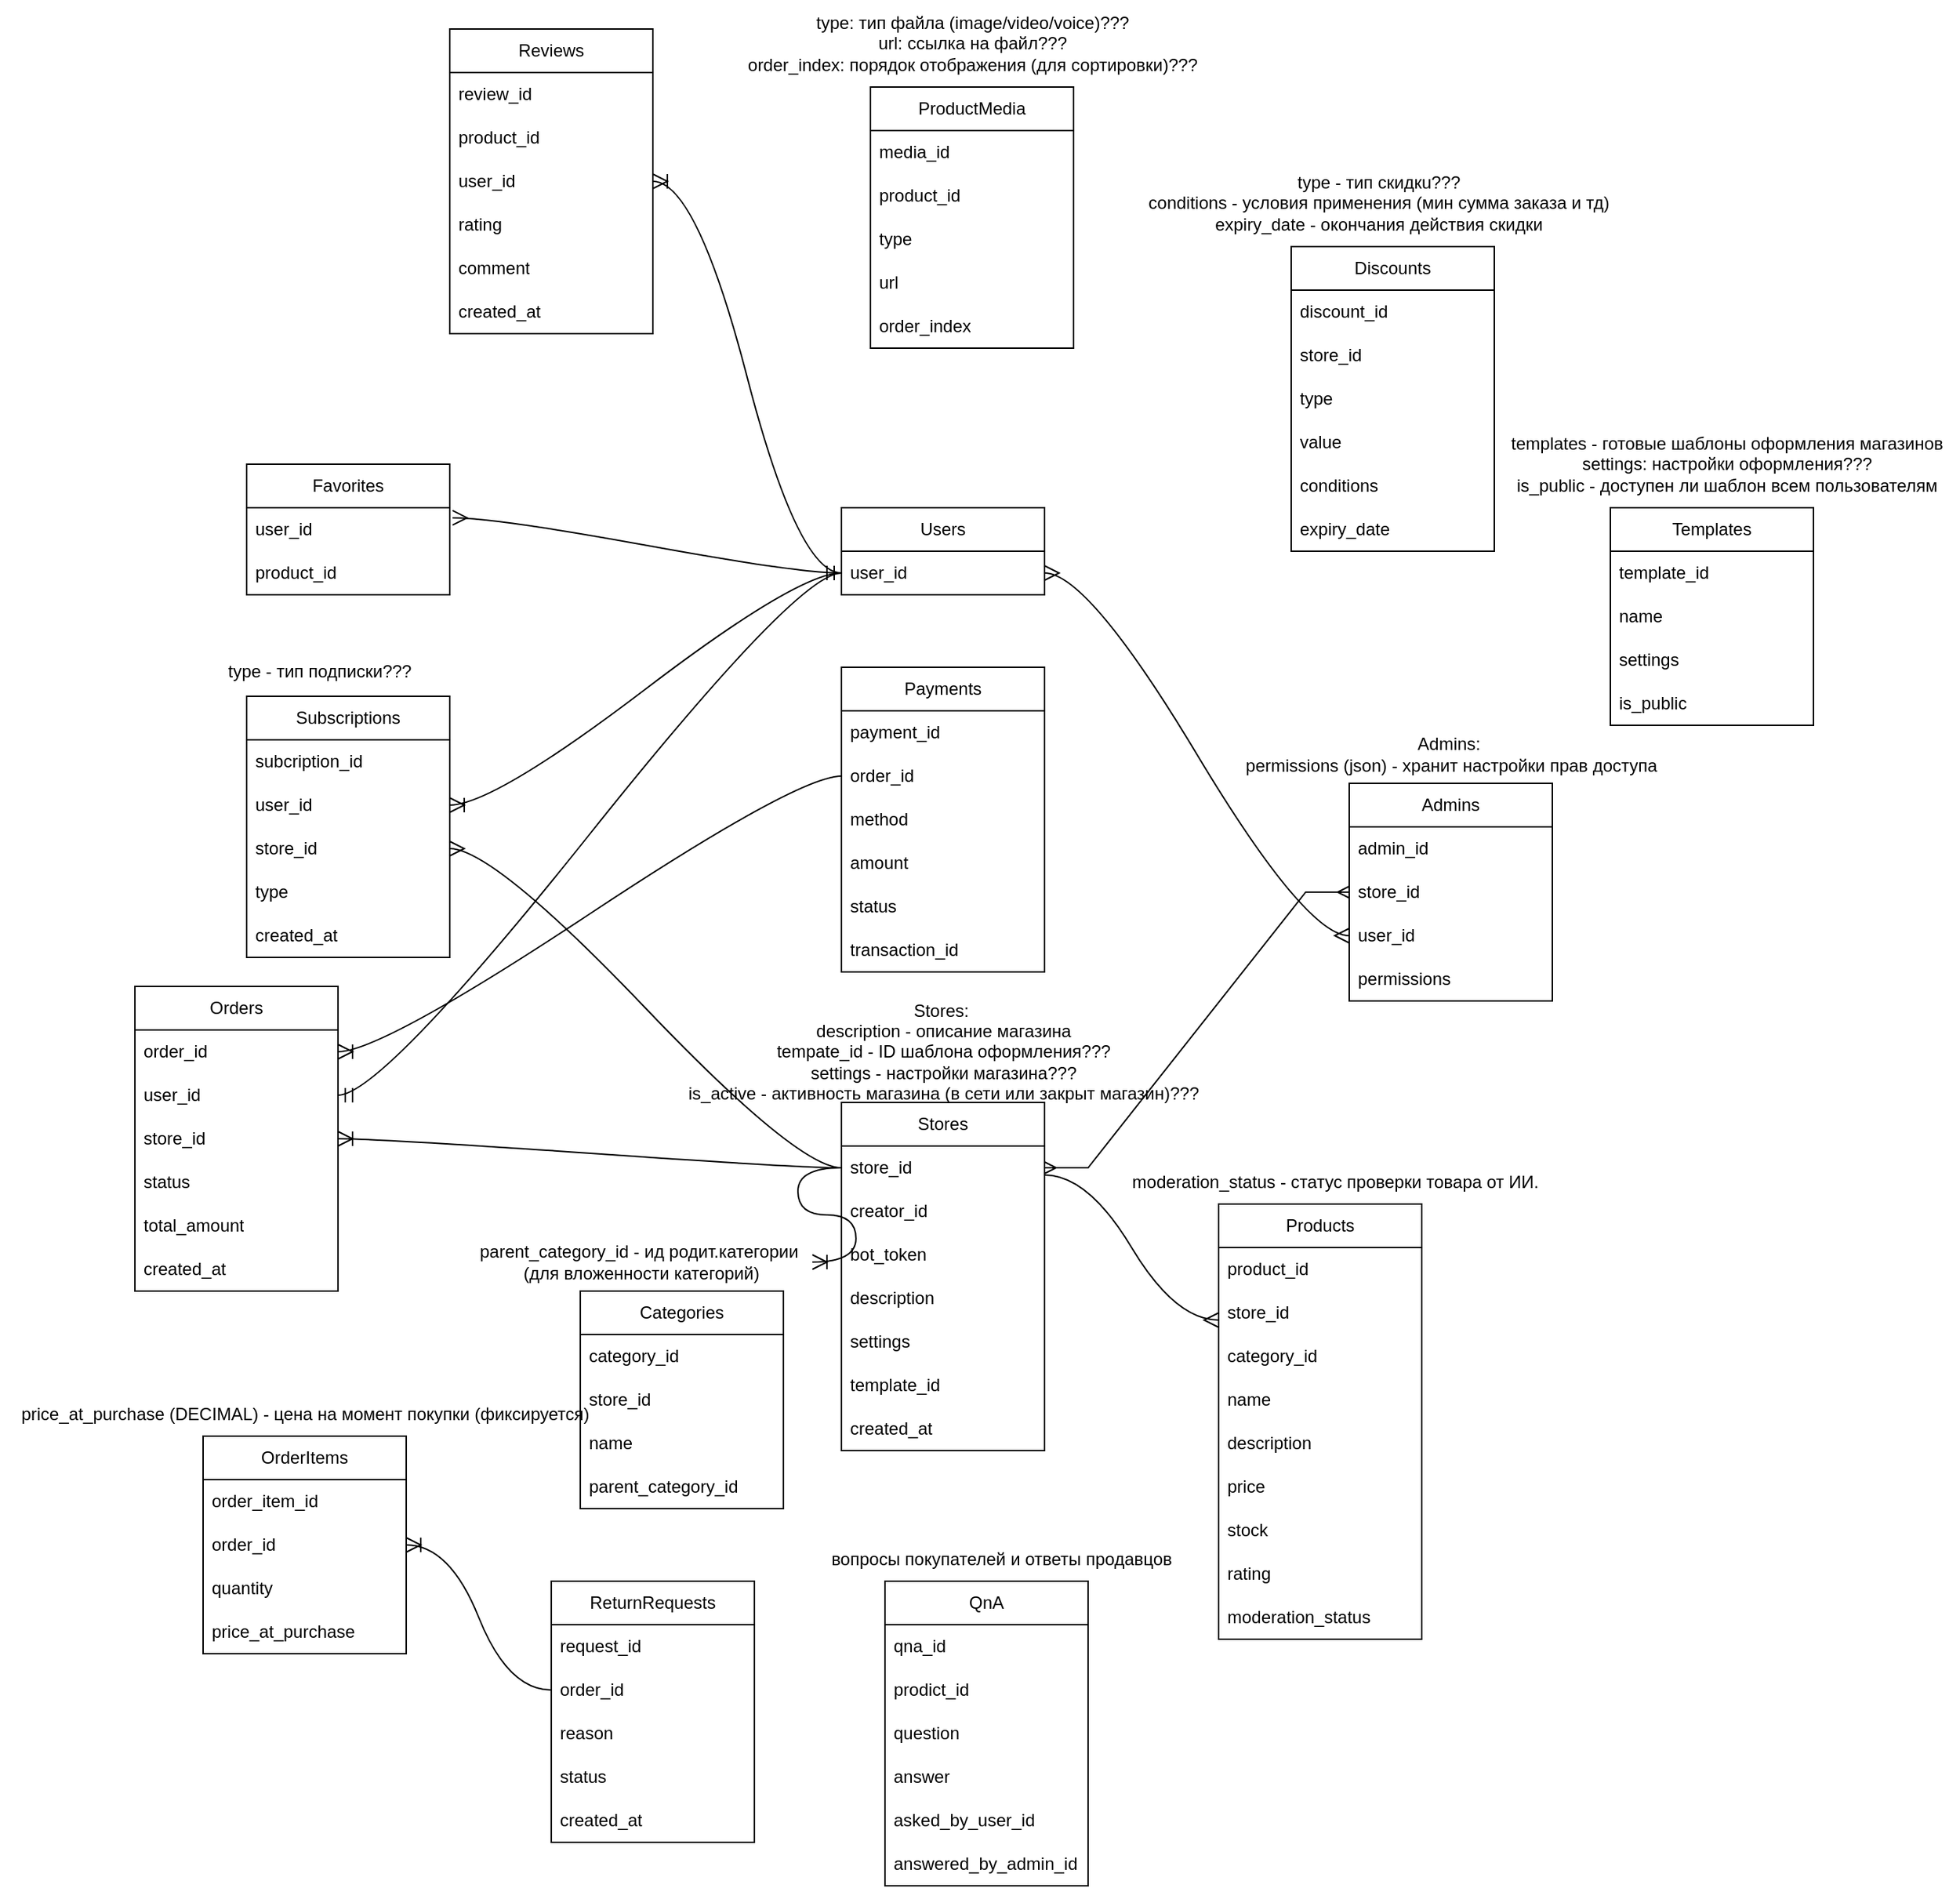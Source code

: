 <mxfile version="26.2.14">
  <diagram name="Страница — 1" id="wf7AUlh7v-uLT0jh6Fma">
    <mxGraphModel dx="3147" dy="2539" grid="1" gridSize="10" guides="1" tooltips="1" connect="1" arrows="1" fold="1" page="1" pageScale="1" pageWidth="827" pageHeight="1169" math="0" shadow="0">
      <root>
        <mxCell id="0" />
        <mxCell id="1" parent="0" />
        <mxCell id="ZF1uwWvGycOAPwLVpPID-1" value="Users" style="swimlane;fontStyle=0;childLayout=stackLayout;horizontal=1;startSize=30;horizontalStack=0;resizeParent=1;resizeParentMax=0;resizeLast=0;collapsible=1;marginBottom=0;whiteSpace=wrap;html=1;" vertex="1" parent="1">
          <mxGeometry x="-340" y="150" width="140" height="60" as="geometry" />
        </mxCell>
        <mxCell id="ZF1uwWvGycOAPwLVpPID-2" value="user_id" style="text;strokeColor=none;fillColor=none;align=left;verticalAlign=middle;spacingLeft=4;spacingRight=4;overflow=hidden;points=[[0,0.5],[1,0.5]];portConstraint=eastwest;rotatable=0;whiteSpace=wrap;html=1;" vertex="1" parent="ZF1uwWvGycOAPwLVpPID-1">
          <mxGeometry y="30" width="140" height="30" as="geometry" />
        </mxCell>
        <mxCell id="ZF1uwWvGycOAPwLVpPID-7" value="Stores" style="swimlane;fontStyle=0;childLayout=stackLayout;horizontal=1;startSize=30;horizontalStack=0;resizeParent=1;resizeParentMax=0;resizeLast=0;collapsible=1;marginBottom=0;whiteSpace=wrap;html=1;fillColor=none;strokeColor=default;swimlaneFillColor=none;swimlaneLine=1;" vertex="1" parent="1">
          <mxGeometry x="-340" y="560" width="140" height="240" as="geometry" />
        </mxCell>
        <mxCell id="ZF1uwWvGycOAPwLVpPID-8" value="store_id" style="text;strokeColor=none;fillColor=none;align=left;verticalAlign=middle;spacingLeft=4;spacingRight=4;overflow=hidden;points=[[0,0.5],[1,0.5]];portConstraint=eastwest;rotatable=0;whiteSpace=wrap;html=1;" vertex="1" parent="ZF1uwWvGycOAPwLVpPID-7">
          <mxGeometry y="30" width="140" height="30" as="geometry" />
        </mxCell>
        <mxCell id="ZF1uwWvGycOAPwLVpPID-9" value="creator_id" style="text;strokeColor=none;fillColor=none;align=left;verticalAlign=middle;spacingLeft=4;spacingRight=4;overflow=hidden;points=[[0,0.5],[1,0.5]];portConstraint=eastwest;rotatable=0;whiteSpace=wrap;html=1;" vertex="1" parent="ZF1uwWvGycOAPwLVpPID-7">
          <mxGeometry y="60" width="140" height="30" as="geometry" />
        </mxCell>
        <mxCell id="ZF1uwWvGycOAPwLVpPID-10" value="bot_token" style="text;strokeColor=none;fillColor=none;align=left;verticalAlign=middle;spacingLeft=4;spacingRight=4;overflow=hidden;points=[[0,0.5],[1,0.5]];portConstraint=eastwest;rotatable=0;whiteSpace=wrap;html=1;" vertex="1" parent="ZF1uwWvGycOAPwLVpPID-7">
          <mxGeometry y="90" width="140" height="30" as="geometry" />
        </mxCell>
        <mxCell id="ZF1uwWvGycOAPwLVpPID-119" value="description" style="text;strokeColor=none;fillColor=none;align=left;verticalAlign=middle;spacingLeft=4;spacingRight=4;overflow=hidden;points=[[0,0.5],[1,0.5]];portConstraint=eastwest;rotatable=0;whiteSpace=wrap;html=1;" vertex="1" parent="ZF1uwWvGycOAPwLVpPID-7">
          <mxGeometry y="120" width="140" height="30" as="geometry" />
        </mxCell>
        <mxCell id="ZF1uwWvGycOAPwLVpPID-11" value="settings" style="text;strokeColor=none;fillColor=none;align=left;verticalAlign=middle;spacingLeft=4;spacingRight=4;overflow=hidden;points=[[0,0.5],[1,0.5]];portConstraint=eastwest;rotatable=0;whiteSpace=wrap;html=1;" vertex="1" parent="ZF1uwWvGycOAPwLVpPID-7">
          <mxGeometry y="150" width="140" height="30" as="geometry" />
        </mxCell>
        <mxCell id="ZF1uwWvGycOAPwLVpPID-12" value="template_id" style="text;strokeColor=none;fillColor=none;align=left;verticalAlign=middle;spacingLeft=4;spacingRight=4;overflow=hidden;points=[[0,0.5],[1,0.5]];portConstraint=eastwest;rotatable=0;whiteSpace=wrap;html=1;" vertex="1" parent="ZF1uwWvGycOAPwLVpPID-7">
          <mxGeometry y="180" width="140" height="30" as="geometry" />
        </mxCell>
        <mxCell id="ZF1uwWvGycOAPwLVpPID-13" value="created_at" style="text;strokeColor=none;fillColor=none;align=left;verticalAlign=middle;spacingLeft=4;spacingRight=4;overflow=hidden;points=[[0,0.5],[1,0.5]];portConstraint=eastwest;rotatable=0;whiteSpace=wrap;html=1;" vertex="1" parent="ZF1uwWvGycOAPwLVpPID-7">
          <mxGeometry y="210" width="140" height="30" as="geometry" />
        </mxCell>
        <mxCell id="ZF1uwWvGycOAPwLVpPID-14" value="Admins" style="swimlane;fontStyle=0;childLayout=stackLayout;horizontal=1;startSize=30;horizontalStack=0;resizeParent=1;resizeParentMax=0;resizeLast=0;collapsible=1;marginBottom=0;whiteSpace=wrap;html=1;" vertex="1" parent="1">
          <mxGeometry x="10" y="340" width="140" height="150" as="geometry" />
        </mxCell>
        <mxCell id="ZF1uwWvGycOAPwLVpPID-15" value="admin_id" style="text;strokeColor=none;fillColor=none;align=left;verticalAlign=middle;spacingLeft=4;spacingRight=4;overflow=hidden;points=[[0,0.5],[1,0.5]];portConstraint=eastwest;rotatable=0;whiteSpace=wrap;html=1;" vertex="1" parent="ZF1uwWvGycOAPwLVpPID-14">
          <mxGeometry y="30" width="140" height="30" as="geometry" />
        </mxCell>
        <mxCell id="ZF1uwWvGycOAPwLVpPID-16" value="store_id" style="text;strokeColor=none;fillColor=none;align=left;verticalAlign=middle;spacingLeft=4;spacingRight=4;overflow=hidden;points=[[0,0.5],[1,0.5]];portConstraint=eastwest;rotatable=0;whiteSpace=wrap;html=1;" vertex="1" parent="ZF1uwWvGycOAPwLVpPID-14">
          <mxGeometry y="60" width="140" height="30" as="geometry" />
        </mxCell>
        <mxCell id="ZF1uwWvGycOAPwLVpPID-17" value="user_id" style="text;strokeColor=none;fillColor=none;align=left;verticalAlign=middle;spacingLeft=4;spacingRight=4;overflow=hidden;points=[[0,0.5],[1,0.5]];portConstraint=eastwest;rotatable=0;whiteSpace=wrap;html=1;" vertex="1" parent="ZF1uwWvGycOAPwLVpPID-14">
          <mxGeometry y="90" width="140" height="30" as="geometry" />
        </mxCell>
        <mxCell id="ZF1uwWvGycOAPwLVpPID-18" value="permissions" style="text;strokeColor=none;fillColor=none;align=left;verticalAlign=middle;spacingLeft=4;spacingRight=4;overflow=hidden;points=[[0,0.5],[1,0.5]];portConstraint=eastwest;rotatable=0;whiteSpace=wrap;html=1;" vertex="1" parent="ZF1uwWvGycOAPwLVpPID-14">
          <mxGeometry y="120" width="140" height="30" as="geometry" />
        </mxCell>
        <mxCell id="ZF1uwWvGycOAPwLVpPID-19" value="Products" style="swimlane;fontStyle=0;childLayout=stackLayout;horizontal=1;startSize=30;horizontalStack=0;resizeParent=1;resizeParentMax=0;resizeLast=0;collapsible=1;marginBottom=0;whiteSpace=wrap;html=1;" vertex="1" parent="1">
          <mxGeometry x="-80" y="630" width="140" height="300" as="geometry" />
        </mxCell>
        <mxCell id="ZF1uwWvGycOAPwLVpPID-20" value="product_id" style="text;strokeColor=none;fillColor=none;align=left;verticalAlign=middle;spacingLeft=4;spacingRight=4;overflow=hidden;points=[[0,0.5],[1,0.5]];portConstraint=eastwest;rotatable=0;whiteSpace=wrap;html=1;" vertex="1" parent="ZF1uwWvGycOAPwLVpPID-19">
          <mxGeometry y="30" width="140" height="30" as="geometry" />
        </mxCell>
        <mxCell id="ZF1uwWvGycOAPwLVpPID-21" value="store_id" style="text;strokeColor=none;fillColor=none;align=left;verticalAlign=middle;spacingLeft=4;spacingRight=4;overflow=hidden;points=[[0,0.5],[1,0.5]];portConstraint=eastwest;rotatable=0;whiteSpace=wrap;html=1;" vertex="1" parent="ZF1uwWvGycOAPwLVpPID-19">
          <mxGeometry y="60" width="140" height="30" as="geometry" />
        </mxCell>
        <mxCell id="ZF1uwWvGycOAPwLVpPID-22" value="category_id" style="text;strokeColor=none;fillColor=none;align=left;verticalAlign=middle;spacingLeft=4;spacingRight=4;overflow=hidden;points=[[0,0.5],[1,0.5]];portConstraint=eastwest;rotatable=0;whiteSpace=wrap;html=1;" vertex="1" parent="ZF1uwWvGycOAPwLVpPID-19">
          <mxGeometry y="90" width="140" height="30" as="geometry" />
        </mxCell>
        <mxCell id="ZF1uwWvGycOAPwLVpPID-23" value="name" style="text;strokeColor=none;fillColor=none;align=left;verticalAlign=middle;spacingLeft=4;spacingRight=4;overflow=hidden;points=[[0,0.5],[1,0.5]];portConstraint=eastwest;rotatable=0;whiteSpace=wrap;html=1;" vertex="1" parent="ZF1uwWvGycOAPwLVpPID-19">
          <mxGeometry y="120" width="140" height="30" as="geometry" />
        </mxCell>
        <mxCell id="ZF1uwWvGycOAPwLVpPID-24" value="description" style="text;strokeColor=none;fillColor=none;align=left;verticalAlign=middle;spacingLeft=4;spacingRight=4;overflow=hidden;points=[[0,0.5],[1,0.5]];portConstraint=eastwest;rotatable=0;whiteSpace=wrap;html=1;" vertex="1" parent="ZF1uwWvGycOAPwLVpPID-19">
          <mxGeometry y="150" width="140" height="30" as="geometry" />
        </mxCell>
        <mxCell id="ZF1uwWvGycOAPwLVpPID-25" value="price" style="text;strokeColor=none;fillColor=none;align=left;verticalAlign=middle;spacingLeft=4;spacingRight=4;overflow=hidden;points=[[0,0.5],[1,0.5]];portConstraint=eastwest;rotatable=0;whiteSpace=wrap;html=1;" vertex="1" parent="ZF1uwWvGycOAPwLVpPID-19">
          <mxGeometry y="180" width="140" height="30" as="geometry" />
        </mxCell>
        <mxCell id="ZF1uwWvGycOAPwLVpPID-26" value="stock" style="text;strokeColor=none;fillColor=none;align=left;verticalAlign=middle;spacingLeft=4;spacingRight=4;overflow=hidden;points=[[0,0.5],[1,0.5]];portConstraint=eastwest;rotatable=0;whiteSpace=wrap;html=1;" vertex="1" parent="ZF1uwWvGycOAPwLVpPID-19">
          <mxGeometry y="210" width="140" height="30" as="geometry" />
        </mxCell>
        <mxCell id="ZF1uwWvGycOAPwLVpPID-27" value="rating" style="text;strokeColor=none;fillColor=none;align=left;verticalAlign=middle;spacingLeft=4;spacingRight=4;overflow=hidden;points=[[0,0.5],[1,0.5]];portConstraint=eastwest;rotatable=0;whiteSpace=wrap;html=1;" vertex="1" parent="ZF1uwWvGycOAPwLVpPID-19">
          <mxGeometry y="240" width="140" height="30" as="geometry" />
        </mxCell>
        <mxCell id="ZF1uwWvGycOAPwLVpPID-28" value="moderation_status" style="text;strokeColor=none;fillColor=none;align=left;verticalAlign=middle;spacingLeft=4;spacingRight=4;overflow=hidden;points=[[0,0.5],[1,0.5]];portConstraint=eastwest;rotatable=0;whiteSpace=wrap;html=1;" vertex="1" parent="ZF1uwWvGycOAPwLVpPID-19">
          <mxGeometry y="270" width="140" height="30" as="geometry" />
        </mxCell>
        <mxCell id="ZF1uwWvGycOAPwLVpPID-29" value="ProductMedia" style="swimlane;fontStyle=0;childLayout=stackLayout;horizontal=1;startSize=30;horizontalStack=0;resizeParent=1;resizeParentMax=0;resizeLast=0;collapsible=1;marginBottom=0;whiteSpace=wrap;html=1;" vertex="1" parent="1">
          <mxGeometry x="-320" y="-140" width="140" height="180" as="geometry" />
        </mxCell>
        <mxCell id="ZF1uwWvGycOAPwLVpPID-30" value="media_id" style="text;strokeColor=none;fillColor=none;align=left;verticalAlign=middle;spacingLeft=4;spacingRight=4;overflow=hidden;points=[[0,0.5],[1,0.5]];portConstraint=eastwest;rotatable=0;whiteSpace=wrap;html=1;" vertex="1" parent="ZF1uwWvGycOAPwLVpPID-29">
          <mxGeometry y="30" width="140" height="30" as="geometry" />
        </mxCell>
        <mxCell id="ZF1uwWvGycOAPwLVpPID-31" value="product_id" style="text;strokeColor=none;fillColor=none;align=left;verticalAlign=middle;spacingLeft=4;spacingRight=4;overflow=hidden;points=[[0,0.5],[1,0.5]];portConstraint=eastwest;rotatable=0;whiteSpace=wrap;html=1;" vertex="1" parent="ZF1uwWvGycOAPwLVpPID-29">
          <mxGeometry y="60" width="140" height="30" as="geometry" />
        </mxCell>
        <mxCell id="ZF1uwWvGycOAPwLVpPID-32" value="type" style="text;strokeColor=none;fillColor=none;align=left;verticalAlign=middle;spacingLeft=4;spacingRight=4;overflow=hidden;points=[[0,0.5],[1,0.5]];portConstraint=eastwest;rotatable=0;whiteSpace=wrap;html=1;" vertex="1" parent="ZF1uwWvGycOAPwLVpPID-29">
          <mxGeometry y="90" width="140" height="30" as="geometry" />
        </mxCell>
        <mxCell id="ZF1uwWvGycOAPwLVpPID-33" value="url" style="text;strokeColor=none;fillColor=none;align=left;verticalAlign=middle;spacingLeft=4;spacingRight=4;overflow=hidden;points=[[0,0.5],[1,0.5]];portConstraint=eastwest;rotatable=0;whiteSpace=wrap;html=1;" vertex="1" parent="ZF1uwWvGycOAPwLVpPID-29">
          <mxGeometry y="120" width="140" height="30" as="geometry" />
        </mxCell>
        <mxCell id="ZF1uwWvGycOAPwLVpPID-34" value="order_index" style="text;strokeColor=none;fillColor=none;align=left;verticalAlign=middle;spacingLeft=4;spacingRight=4;overflow=hidden;points=[[0,0.5],[1,0.5]];portConstraint=eastwest;rotatable=0;whiteSpace=wrap;html=1;" vertex="1" parent="ZF1uwWvGycOAPwLVpPID-29">
          <mxGeometry y="150" width="140" height="30" as="geometry" />
        </mxCell>
        <mxCell id="ZF1uwWvGycOAPwLVpPID-35" value="Categories" style="swimlane;fontStyle=0;childLayout=stackLayout;horizontal=1;startSize=30;horizontalStack=0;resizeParent=1;resizeParentMax=0;resizeLast=0;collapsible=1;marginBottom=0;whiteSpace=wrap;html=1;" vertex="1" parent="1">
          <mxGeometry x="-520" y="690" width="140" height="150" as="geometry" />
        </mxCell>
        <mxCell id="ZF1uwWvGycOAPwLVpPID-36" value="category_id" style="text;strokeColor=none;fillColor=none;align=left;verticalAlign=middle;spacingLeft=4;spacingRight=4;overflow=hidden;points=[[0,0.5],[1,0.5]];portConstraint=eastwest;rotatable=0;whiteSpace=wrap;html=1;" vertex="1" parent="ZF1uwWvGycOAPwLVpPID-35">
          <mxGeometry y="30" width="140" height="30" as="geometry" />
        </mxCell>
        <mxCell id="ZF1uwWvGycOAPwLVpPID-37" value="store_id" style="text;strokeColor=none;fillColor=none;align=left;verticalAlign=middle;spacingLeft=4;spacingRight=4;overflow=hidden;points=[[0,0.5],[1,0.5]];portConstraint=eastwest;rotatable=0;whiteSpace=wrap;html=1;" vertex="1" parent="ZF1uwWvGycOAPwLVpPID-35">
          <mxGeometry y="60" width="140" height="30" as="geometry" />
        </mxCell>
        <mxCell id="ZF1uwWvGycOAPwLVpPID-38" value="name" style="text;strokeColor=none;fillColor=none;align=left;verticalAlign=middle;spacingLeft=4;spacingRight=4;overflow=hidden;points=[[0,0.5],[1,0.5]];portConstraint=eastwest;rotatable=0;whiteSpace=wrap;html=1;" vertex="1" parent="ZF1uwWvGycOAPwLVpPID-35">
          <mxGeometry y="90" width="140" height="30" as="geometry" />
        </mxCell>
        <mxCell id="ZF1uwWvGycOAPwLVpPID-39" value="parent_category_id" style="text;strokeColor=none;fillColor=none;align=left;verticalAlign=middle;spacingLeft=4;spacingRight=4;overflow=hidden;points=[[0,0.5],[1,0.5]];portConstraint=eastwest;rotatable=0;whiteSpace=wrap;html=1;" vertex="1" parent="ZF1uwWvGycOAPwLVpPID-35">
          <mxGeometry y="120" width="140" height="30" as="geometry" />
        </mxCell>
        <mxCell id="ZF1uwWvGycOAPwLVpPID-40" value="Orders" style="swimlane;fontStyle=0;childLayout=stackLayout;horizontal=1;startSize=30;horizontalStack=0;resizeParent=1;resizeParentMax=0;resizeLast=0;collapsible=1;marginBottom=0;whiteSpace=wrap;html=1;" vertex="1" parent="1">
          <mxGeometry x="-827" y="480" width="140" height="210" as="geometry" />
        </mxCell>
        <mxCell id="ZF1uwWvGycOAPwLVpPID-41" value="order_id" style="text;strokeColor=none;fillColor=none;align=left;verticalAlign=middle;spacingLeft=4;spacingRight=4;overflow=hidden;points=[[0,0.5],[1,0.5]];portConstraint=eastwest;rotatable=0;whiteSpace=wrap;html=1;" vertex="1" parent="ZF1uwWvGycOAPwLVpPID-40">
          <mxGeometry y="30" width="140" height="30" as="geometry" />
        </mxCell>
        <mxCell id="ZF1uwWvGycOAPwLVpPID-42" value="user_id" style="text;strokeColor=none;fillColor=none;align=left;verticalAlign=middle;spacingLeft=4;spacingRight=4;overflow=hidden;points=[[0,0.5],[1,0.5]];portConstraint=eastwest;rotatable=0;whiteSpace=wrap;html=1;" vertex="1" parent="ZF1uwWvGycOAPwLVpPID-40">
          <mxGeometry y="60" width="140" height="30" as="geometry" />
        </mxCell>
        <mxCell id="ZF1uwWvGycOAPwLVpPID-43" value="store_id" style="text;strokeColor=none;fillColor=none;align=left;verticalAlign=middle;spacingLeft=4;spacingRight=4;overflow=hidden;points=[[0,0.5],[1,0.5]];portConstraint=eastwest;rotatable=0;whiteSpace=wrap;html=1;" vertex="1" parent="ZF1uwWvGycOAPwLVpPID-40">
          <mxGeometry y="90" width="140" height="30" as="geometry" />
        </mxCell>
        <mxCell id="ZF1uwWvGycOAPwLVpPID-44" value="status" style="text;strokeColor=none;fillColor=none;align=left;verticalAlign=middle;spacingLeft=4;spacingRight=4;overflow=hidden;points=[[0,0.5],[1,0.5]];portConstraint=eastwest;rotatable=0;whiteSpace=wrap;html=1;" vertex="1" parent="ZF1uwWvGycOAPwLVpPID-40">
          <mxGeometry y="120" width="140" height="30" as="geometry" />
        </mxCell>
        <mxCell id="ZF1uwWvGycOAPwLVpPID-45" value="total_amount" style="text;strokeColor=none;fillColor=none;align=left;verticalAlign=middle;spacingLeft=4;spacingRight=4;overflow=hidden;points=[[0,0.5],[1,0.5]];portConstraint=eastwest;rotatable=0;whiteSpace=wrap;html=1;" vertex="1" parent="ZF1uwWvGycOAPwLVpPID-40">
          <mxGeometry y="150" width="140" height="30" as="geometry" />
        </mxCell>
        <mxCell id="ZF1uwWvGycOAPwLVpPID-46" value="created_at" style="text;strokeColor=none;fillColor=none;align=left;verticalAlign=middle;spacingLeft=4;spacingRight=4;overflow=hidden;points=[[0,0.5],[1,0.5]];portConstraint=eastwest;rotatable=0;whiteSpace=wrap;html=1;" vertex="1" parent="ZF1uwWvGycOAPwLVpPID-40">
          <mxGeometry y="180" width="140" height="30" as="geometry" />
        </mxCell>
        <mxCell id="ZF1uwWvGycOAPwLVpPID-47" value="OrderItems" style="swimlane;fontStyle=0;childLayout=stackLayout;horizontal=1;startSize=30;horizontalStack=0;resizeParent=1;resizeParentMax=0;resizeLast=0;collapsible=1;marginBottom=0;whiteSpace=wrap;html=1;" vertex="1" parent="1">
          <mxGeometry x="-780" y="790" width="140" height="150" as="geometry" />
        </mxCell>
        <mxCell id="ZF1uwWvGycOAPwLVpPID-48" value="order_item_id" style="text;strokeColor=none;fillColor=none;align=left;verticalAlign=middle;spacingLeft=4;spacingRight=4;overflow=hidden;points=[[0,0.5],[1,0.5]];portConstraint=eastwest;rotatable=0;whiteSpace=wrap;html=1;" vertex="1" parent="ZF1uwWvGycOAPwLVpPID-47">
          <mxGeometry y="30" width="140" height="30" as="geometry" />
        </mxCell>
        <mxCell id="ZF1uwWvGycOAPwLVpPID-49" value="order_id" style="text;strokeColor=none;fillColor=none;align=left;verticalAlign=middle;spacingLeft=4;spacingRight=4;overflow=hidden;points=[[0,0.5],[1,0.5]];portConstraint=eastwest;rotatable=0;whiteSpace=wrap;html=1;" vertex="1" parent="ZF1uwWvGycOAPwLVpPID-47">
          <mxGeometry y="60" width="140" height="30" as="geometry" />
        </mxCell>
        <mxCell id="ZF1uwWvGycOAPwLVpPID-50" value="quantity" style="text;strokeColor=none;fillColor=none;align=left;verticalAlign=middle;spacingLeft=4;spacingRight=4;overflow=hidden;points=[[0,0.5],[1,0.5]];portConstraint=eastwest;rotatable=0;whiteSpace=wrap;html=1;" vertex="1" parent="ZF1uwWvGycOAPwLVpPID-47">
          <mxGeometry y="90" width="140" height="30" as="geometry" />
        </mxCell>
        <mxCell id="ZF1uwWvGycOAPwLVpPID-51" value="price_at_purchase" style="text;strokeColor=none;fillColor=none;align=left;verticalAlign=middle;spacingLeft=4;spacingRight=4;overflow=hidden;points=[[0,0.5],[1,0.5]];portConstraint=eastwest;rotatable=0;whiteSpace=wrap;html=1;" vertex="1" parent="ZF1uwWvGycOAPwLVpPID-47">
          <mxGeometry y="120" width="140" height="30" as="geometry" />
        </mxCell>
        <mxCell id="ZF1uwWvGycOAPwLVpPID-52" value="Payments" style="swimlane;fontStyle=0;childLayout=stackLayout;horizontal=1;startSize=30;horizontalStack=0;resizeParent=1;resizeParentMax=0;resizeLast=0;collapsible=1;marginBottom=0;whiteSpace=wrap;html=1;" vertex="1" parent="1">
          <mxGeometry x="-340" y="260" width="140" height="210" as="geometry" />
        </mxCell>
        <mxCell id="ZF1uwWvGycOAPwLVpPID-53" value="payment_id" style="text;strokeColor=none;fillColor=none;align=left;verticalAlign=middle;spacingLeft=4;spacingRight=4;overflow=hidden;points=[[0,0.5],[1,0.5]];portConstraint=eastwest;rotatable=0;whiteSpace=wrap;html=1;" vertex="1" parent="ZF1uwWvGycOAPwLVpPID-52">
          <mxGeometry y="30" width="140" height="30" as="geometry" />
        </mxCell>
        <mxCell id="ZF1uwWvGycOAPwLVpPID-54" value="order_id" style="text;strokeColor=none;fillColor=none;align=left;verticalAlign=middle;spacingLeft=4;spacingRight=4;overflow=hidden;points=[[0,0.5],[1,0.5]];portConstraint=eastwest;rotatable=0;whiteSpace=wrap;html=1;" vertex="1" parent="ZF1uwWvGycOAPwLVpPID-52">
          <mxGeometry y="60" width="140" height="30" as="geometry" />
        </mxCell>
        <mxCell id="ZF1uwWvGycOAPwLVpPID-55" value="method" style="text;strokeColor=none;fillColor=none;align=left;verticalAlign=middle;spacingLeft=4;spacingRight=4;overflow=hidden;points=[[0,0.5],[1,0.5]];portConstraint=eastwest;rotatable=0;whiteSpace=wrap;html=1;" vertex="1" parent="ZF1uwWvGycOAPwLVpPID-52">
          <mxGeometry y="90" width="140" height="30" as="geometry" />
        </mxCell>
        <mxCell id="ZF1uwWvGycOAPwLVpPID-56" value="amount" style="text;strokeColor=none;fillColor=none;align=left;verticalAlign=middle;spacingLeft=4;spacingRight=4;overflow=hidden;points=[[0,0.5],[1,0.5]];portConstraint=eastwest;rotatable=0;whiteSpace=wrap;html=1;" vertex="1" parent="ZF1uwWvGycOAPwLVpPID-52">
          <mxGeometry y="120" width="140" height="30" as="geometry" />
        </mxCell>
        <mxCell id="ZF1uwWvGycOAPwLVpPID-57" value="status" style="text;strokeColor=none;fillColor=none;align=left;verticalAlign=middle;spacingLeft=4;spacingRight=4;overflow=hidden;points=[[0,0.5],[1,0.5]];portConstraint=eastwest;rotatable=0;whiteSpace=wrap;html=1;" vertex="1" parent="ZF1uwWvGycOAPwLVpPID-52">
          <mxGeometry y="150" width="140" height="30" as="geometry" />
        </mxCell>
        <mxCell id="ZF1uwWvGycOAPwLVpPID-58" value="transaction_id" style="text;strokeColor=none;fillColor=none;align=left;verticalAlign=middle;spacingLeft=4;spacingRight=4;overflow=hidden;points=[[0,0.5],[1,0.5]];portConstraint=eastwest;rotatable=0;whiteSpace=wrap;html=1;" vertex="1" parent="ZF1uwWvGycOAPwLVpPID-52">
          <mxGeometry y="180" width="140" height="30" as="geometry" />
        </mxCell>
        <mxCell id="ZF1uwWvGycOAPwLVpPID-59" value="Reviews" style="swimlane;fontStyle=0;childLayout=stackLayout;horizontal=1;startSize=30;horizontalStack=0;resizeParent=1;resizeParentMax=0;resizeLast=0;collapsible=1;marginBottom=0;whiteSpace=wrap;html=1;" vertex="1" parent="1">
          <mxGeometry x="-610" y="-180" width="140" height="210" as="geometry" />
        </mxCell>
        <mxCell id="ZF1uwWvGycOAPwLVpPID-60" value="review_id" style="text;strokeColor=none;fillColor=none;align=left;verticalAlign=middle;spacingLeft=4;spacingRight=4;overflow=hidden;points=[[0,0.5],[1,0.5]];portConstraint=eastwest;rotatable=0;whiteSpace=wrap;html=1;" vertex="1" parent="ZF1uwWvGycOAPwLVpPID-59">
          <mxGeometry y="30" width="140" height="30" as="geometry" />
        </mxCell>
        <mxCell id="ZF1uwWvGycOAPwLVpPID-61" value="product_id" style="text;strokeColor=none;fillColor=none;align=left;verticalAlign=middle;spacingLeft=4;spacingRight=4;overflow=hidden;points=[[0,0.5],[1,0.5]];portConstraint=eastwest;rotatable=0;whiteSpace=wrap;html=1;" vertex="1" parent="ZF1uwWvGycOAPwLVpPID-59">
          <mxGeometry y="60" width="140" height="30" as="geometry" />
        </mxCell>
        <mxCell id="ZF1uwWvGycOAPwLVpPID-62" value="user_id" style="text;strokeColor=none;fillColor=none;align=left;verticalAlign=middle;spacingLeft=4;spacingRight=4;overflow=hidden;points=[[0,0.5],[1,0.5]];portConstraint=eastwest;rotatable=0;whiteSpace=wrap;html=1;" vertex="1" parent="ZF1uwWvGycOAPwLVpPID-59">
          <mxGeometry y="90" width="140" height="30" as="geometry" />
        </mxCell>
        <mxCell id="ZF1uwWvGycOAPwLVpPID-63" value="rating" style="text;strokeColor=none;fillColor=none;align=left;verticalAlign=middle;spacingLeft=4;spacingRight=4;overflow=hidden;points=[[0,0.5],[1,0.5]];portConstraint=eastwest;rotatable=0;whiteSpace=wrap;html=1;" vertex="1" parent="ZF1uwWvGycOAPwLVpPID-59">
          <mxGeometry y="120" width="140" height="30" as="geometry" />
        </mxCell>
        <mxCell id="ZF1uwWvGycOAPwLVpPID-64" value="comment" style="text;strokeColor=none;fillColor=none;align=left;verticalAlign=middle;spacingLeft=4;spacingRight=4;overflow=hidden;points=[[0,0.5],[1,0.5]];portConstraint=eastwest;rotatable=0;whiteSpace=wrap;html=1;" vertex="1" parent="ZF1uwWvGycOAPwLVpPID-59">
          <mxGeometry y="150" width="140" height="30" as="geometry" />
        </mxCell>
        <mxCell id="ZF1uwWvGycOAPwLVpPID-66" value="created_at" style="text;strokeColor=none;fillColor=none;align=left;verticalAlign=middle;spacingLeft=4;spacingRight=4;overflow=hidden;points=[[0,0.5],[1,0.5]];portConstraint=eastwest;rotatable=0;whiteSpace=wrap;html=1;" vertex="1" parent="ZF1uwWvGycOAPwLVpPID-59">
          <mxGeometry y="180" width="140" height="30" as="geometry" />
        </mxCell>
        <mxCell id="ZF1uwWvGycOAPwLVpPID-67" value="QnA" style="swimlane;fontStyle=0;childLayout=stackLayout;horizontal=1;startSize=30;horizontalStack=0;resizeParent=1;resizeParentMax=0;resizeLast=0;collapsible=1;marginBottom=0;whiteSpace=wrap;html=1;" vertex="1" parent="1">
          <mxGeometry x="-310" y="890" width="140" height="210" as="geometry" />
        </mxCell>
        <mxCell id="ZF1uwWvGycOAPwLVpPID-68" value="qna_id" style="text;strokeColor=none;fillColor=none;align=left;verticalAlign=middle;spacingLeft=4;spacingRight=4;overflow=hidden;points=[[0,0.5],[1,0.5]];portConstraint=eastwest;rotatable=0;whiteSpace=wrap;html=1;" vertex="1" parent="ZF1uwWvGycOAPwLVpPID-67">
          <mxGeometry y="30" width="140" height="30" as="geometry" />
        </mxCell>
        <mxCell id="ZF1uwWvGycOAPwLVpPID-69" value="prodict_id" style="text;strokeColor=none;fillColor=none;align=left;verticalAlign=middle;spacingLeft=4;spacingRight=4;overflow=hidden;points=[[0,0.5],[1,0.5]];portConstraint=eastwest;rotatable=0;whiteSpace=wrap;html=1;" vertex="1" parent="ZF1uwWvGycOAPwLVpPID-67">
          <mxGeometry y="60" width="140" height="30" as="geometry" />
        </mxCell>
        <mxCell id="ZF1uwWvGycOAPwLVpPID-70" value="question" style="text;strokeColor=none;fillColor=none;align=left;verticalAlign=middle;spacingLeft=4;spacingRight=4;overflow=hidden;points=[[0,0.5],[1,0.5]];portConstraint=eastwest;rotatable=0;whiteSpace=wrap;html=1;" vertex="1" parent="ZF1uwWvGycOAPwLVpPID-67">
          <mxGeometry y="90" width="140" height="30" as="geometry" />
        </mxCell>
        <mxCell id="ZF1uwWvGycOAPwLVpPID-71" value="answer" style="text;strokeColor=none;fillColor=none;align=left;verticalAlign=middle;spacingLeft=4;spacingRight=4;overflow=hidden;points=[[0,0.5],[1,0.5]];portConstraint=eastwest;rotatable=0;whiteSpace=wrap;html=1;" vertex="1" parent="ZF1uwWvGycOAPwLVpPID-67">
          <mxGeometry y="120" width="140" height="30" as="geometry" />
        </mxCell>
        <mxCell id="ZF1uwWvGycOAPwLVpPID-72" value="asked_by_user_id" style="text;strokeColor=none;fillColor=none;align=left;verticalAlign=middle;spacingLeft=4;spacingRight=4;overflow=hidden;points=[[0,0.5],[1,0.5]];portConstraint=eastwest;rotatable=0;whiteSpace=wrap;html=1;" vertex="1" parent="ZF1uwWvGycOAPwLVpPID-67">
          <mxGeometry y="150" width="140" height="30" as="geometry" />
        </mxCell>
        <mxCell id="ZF1uwWvGycOAPwLVpPID-73" value="answered_by_admin_id" style="text;strokeColor=none;fillColor=none;align=left;verticalAlign=middle;spacingLeft=4;spacingRight=4;overflow=hidden;points=[[0,0.5],[1,0.5]];portConstraint=eastwest;rotatable=0;whiteSpace=wrap;html=1;" vertex="1" parent="ZF1uwWvGycOAPwLVpPID-67">
          <mxGeometry y="180" width="140" height="30" as="geometry" />
        </mxCell>
        <mxCell id="ZF1uwWvGycOAPwLVpPID-74" value="Favorites" style="swimlane;fontStyle=0;childLayout=stackLayout;horizontal=1;startSize=30;horizontalStack=0;resizeParent=1;resizeParentMax=0;resizeLast=0;collapsible=1;marginBottom=0;whiteSpace=wrap;html=1;" vertex="1" parent="1">
          <mxGeometry x="-750" y="120" width="140" height="90" as="geometry" />
        </mxCell>
        <mxCell id="ZF1uwWvGycOAPwLVpPID-75" value="user_id" style="text;strokeColor=none;fillColor=none;align=left;verticalAlign=middle;spacingLeft=4;spacingRight=4;overflow=hidden;points=[[0,0.5],[1,0.5]];portConstraint=eastwest;rotatable=0;whiteSpace=wrap;html=1;" vertex="1" parent="ZF1uwWvGycOAPwLVpPID-74">
          <mxGeometry y="30" width="140" height="30" as="geometry" />
        </mxCell>
        <mxCell id="ZF1uwWvGycOAPwLVpPID-76" value="product_id" style="text;strokeColor=none;fillColor=none;align=left;verticalAlign=middle;spacingLeft=4;spacingRight=4;overflow=hidden;points=[[0,0.5],[1,0.5]];portConstraint=eastwest;rotatable=0;whiteSpace=wrap;html=1;" vertex="1" parent="ZF1uwWvGycOAPwLVpPID-74">
          <mxGeometry y="60" width="140" height="30" as="geometry" />
        </mxCell>
        <mxCell id="ZF1uwWvGycOAPwLVpPID-77" value="Subscriptions" style="swimlane;fontStyle=0;childLayout=stackLayout;horizontal=1;startSize=30;horizontalStack=0;resizeParent=1;resizeParentMax=0;resizeLast=0;collapsible=1;marginBottom=0;whiteSpace=wrap;html=1;" vertex="1" parent="1">
          <mxGeometry x="-750" y="280" width="140" height="180" as="geometry" />
        </mxCell>
        <mxCell id="ZF1uwWvGycOAPwLVpPID-78" value="subcription_id" style="text;strokeColor=none;fillColor=none;align=left;verticalAlign=middle;spacingLeft=4;spacingRight=4;overflow=hidden;points=[[0,0.5],[1,0.5]];portConstraint=eastwest;rotatable=0;whiteSpace=wrap;html=1;" vertex="1" parent="ZF1uwWvGycOAPwLVpPID-77">
          <mxGeometry y="30" width="140" height="30" as="geometry" />
        </mxCell>
        <mxCell id="ZF1uwWvGycOAPwLVpPID-79" value="user_id" style="text;strokeColor=none;fillColor=none;align=left;verticalAlign=middle;spacingLeft=4;spacingRight=4;overflow=hidden;points=[[0,0.5],[1,0.5]];portConstraint=eastwest;rotatable=0;whiteSpace=wrap;html=1;" vertex="1" parent="ZF1uwWvGycOAPwLVpPID-77">
          <mxGeometry y="60" width="140" height="30" as="geometry" />
        </mxCell>
        <mxCell id="ZF1uwWvGycOAPwLVpPID-80" value="store_id" style="text;strokeColor=none;fillColor=none;align=left;verticalAlign=middle;spacingLeft=4;spacingRight=4;overflow=hidden;points=[[0,0.5],[1,0.5]];portConstraint=eastwest;rotatable=0;whiteSpace=wrap;html=1;" vertex="1" parent="ZF1uwWvGycOAPwLVpPID-77">
          <mxGeometry y="90" width="140" height="30" as="geometry" />
        </mxCell>
        <mxCell id="ZF1uwWvGycOAPwLVpPID-81" value="type" style="text;strokeColor=none;fillColor=none;align=left;verticalAlign=middle;spacingLeft=4;spacingRight=4;overflow=hidden;points=[[0,0.5],[1,0.5]];portConstraint=eastwest;rotatable=0;whiteSpace=wrap;html=1;" vertex="1" parent="ZF1uwWvGycOAPwLVpPID-77">
          <mxGeometry y="120" width="140" height="30" as="geometry" />
        </mxCell>
        <mxCell id="ZF1uwWvGycOAPwLVpPID-82" value="created_at" style="text;strokeColor=none;fillColor=none;align=left;verticalAlign=middle;spacingLeft=4;spacingRight=4;overflow=hidden;points=[[0,0.5],[1,0.5]];portConstraint=eastwest;rotatable=0;whiteSpace=wrap;html=1;" vertex="1" parent="ZF1uwWvGycOAPwLVpPID-77">
          <mxGeometry y="150" width="140" height="30" as="geometry" />
        </mxCell>
        <mxCell id="ZF1uwWvGycOAPwLVpPID-83" value="Discounts" style="swimlane;fontStyle=0;childLayout=stackLayout;horizontal=1;startSize=30;horizontalStack=0;resizeParent=1;resizeParentMax=0;resizeLast=0;collapsible=1;marginBottom=0;whiteSpace=wrap;html=1;" vertex="1" parent="1">
          <mxGeometry x="-30" y="-30" width="140" height="210" as="geometry" />
        </mxCell>
        <mxCell id="ZF1uwWvGycOAPwLVpPID-84" value="discount_id" style="text;strokeColor=none;fillColor=none;align=left;verticalAlign=middle;spacingLeft=4;spacingRight=4;overflow=hidden;points=[[0,0.5],[1,0.5]];portConstraint=eastwest;rotatable=0;whiteSpace=wrap;html=1;" vertex="1" parent="ZF1uwWvGycOAPwLVpPID-83">
          <mxGeometry y="30" width="140" height="30" as="geometry" />
        </mxCell>
        <mxCell id="ZF1uwWvGycOAPwLVpPID-85" value="store_id" style="text;strokeColor=none;fillColor=none;align=left;verticalAlign=middle;spacingLeft=4;spacingRight=4;overflow=hidden;points=[[0,0.5],[1,0.5]];portConstraint=eastwest;rotatable=0;whiteSpace=wrap;html=1;" vertex="1" parent="ZF1uwWvGycOAPwLVpPID-83">
          <mxGeometry y="60" width="140" height="30" as="geometry" />
        </mxCell>
        <mxCell id="ZF1uwWvGycOAPwLVpPID-86" value="type" style="text;strokeColor=none;fillColor=none;align=left;verticalAlign=middle;spacingLeft=4;spacingRight=4;overflow=hidden;points=[[0,0.5],[1,0.5]];portConstraint=eastwest;rotatable=0;whiteSpace=wrap;html=1;" vertex="1" parent="ZF1uwWvGycOAPwLVpPID-83">
          <mxGeometry y="90" width="140" height="30" as="geometry" />
        </mxCell>
        <mxCell id="ZF1uwWvGycOAPwLVpPID-87" value="value" style="text;strokeColor=none;fillColor=none;align=left;verticalAlign=middle;spacingLeft=4;spacingRight=4;overflow=hidden;points=[[0,0.5],[1,0.5]];portConstraint=eastwest;rotatable=0;whiteSpace=wrap;html=1;" vertex="1" parent="ZF1uwWvGycOAPwLVpPID-83">
          <mxGeometry y="120" width="140" height="30" as="geometry" />
        </mxCell>
        <mxCell id="ZF1uwWvGycOAPwLVpPID-88" value="conditions" style="text;strokeColor=none;fillColor=none;align=left;verticalAlign=middle;spacingLeft=4;spacingRight=4;overflow=hidden;points=[[0,0.5],[1,0.5]];portConstraint=eastwest;rotatable=0;whiteSpace=wrap;html=1;" vertex="1" parent="ZF1uwWvGycOAPwLVpPID-83">
          <mxGeometry y="150" width="140" height="30" as="geometry" />
        </mxCell>
        <mxCell id="ZF1uwWvGycOAPwLVpPID-89" value="expiry_date" style="text;strokeColor=none;fillColor=none;align=left;verticalAlign=middle;spacingLeft=4;spacingRight=4;overflow=hidden;points=[[0,0.5],[1,0.5]];portConstraint=eastwest;rotatable=0;whiteSpace=wrap;html=1;" vertex="1" parent="ZF1uwWvGycOAPwLVpPID-83">
          <mxGeometry y="180" width="140" height="30" as="geometry" />
        </mxCell>
        <mxCell id="ZF1uwWvGycOAPwLVpPID-90" value="Templates" style="swimlane;fontStyle=0;childLayout=stackLayout;horizontal=1;startSize=30;horizontalStack=0;resizeParent=1;resizeParentMax=0;resizeLast=0;collapsible=1;marginBottom=0;whiteSpace=wrap;html=1;" vertex="1" parent="1">
          <mxGeometry x="190" y="150" width="140" height="150" as="geometry" />
        </mxCell>
        <mxCell id="ZF1uwWvGycOAPwLVpPID-91" value="template_id" style="text;strokeColor=none;fillColor=none;align=left;verticalAlign=middle;spacingLeft=4;spacingRight=4;overflow=hidden;points=[[0,0.5],[1,0.5]];portConstraint=eastwest;rotatable=0;whiteSpace=wrap;html=1;" vertex="1" parent="ZF1uwWvGycOAPwLVpPID-90">
          <mxGeometry y="30" width="140" height="30" as="geometry" />
        </mxCell>
        <mxCell id="ZF1uwWvGycOAPwLVpPID-92" value="name" style="text;strokeColor=none;fillColor=none;align=left;verticalAlign=middle;spacingLeft=4;spacingRight=4;overflow=hidden;points=[[0,0.5],[1,0.5]];portConstraint=eastwest;rotatable=0;whiteSpace=wrap;html=1;" vertex="1" parent="ZF1uwWvGycOAPwLVpPID-90">
          <mxGeometry y="60" width="140" height="30" as="geometry" />
        </mxCell>
        <mxCell id="ZF1uwWvGycOAPwLVpPID-93" value="settings" style="text;strokeColor=none;fillColor=none;align=left;verticalAlign=middle;spacingLeft=4;spacingRight=4;overflow=hidden;points=[[0,0.5],[1,0.5]];portConstraint=eastwest;rotatable=0;whiteSpace=wrap;html=1;" vertex="1" parent="ZF1uwWvGycOAPwLVpPID-90">
          <mxGeometry y="90" width="140" height="30" as="geometry" />
        </mxCell>
        <mxCell id="ZF1uwWvGycOAPwLVpPID-94" value="is_public" style="text;strokeColor=none;fillColor=none;align=left;verticalAlign=middle;spacingLeft=4;spacingRight=4;overflow=hidden;points=[[0,0.5],[1,0.5]];portConstraint=eastwest;rotatable=0;whiteSpace=wrap;html=1;" vertex="1" parent="ZF1uwWvGycOAPwLVpPID-90">
          <mxGeometry y="120" width="140" height="30" as="geometry" />
        </mxCell>
        <mxCell id="ZF1uwWvGycOAPwLVpPID-95" value="ReturnRequests" style="swimlane;fontStyle=0;childLayout=stackLayout;horizontal=1;startSize=30;horizontalStack=0;resizeParent=1;resizeParentMax=0;resizeLast=0;collapsible=1;marginBottom=0;whiteSpace=wrap;html=1;" vertex="1" parent="1">
          <mxGeometry x="-540" y="890" width="140" height="180" as="geometry" />
        </mxCell>
        <mxCell id="ZF1uwWvGycOAPwLVpPID-96" value="request_id" style="text;strokeColor=none;fillColor=none;align=left;verticalAlign=middle;spacingLeft=4;spacingRight=4;overflow=hidden;points=[[0,0.5],[1,0.5]];portConstraint=eastwest;rotatable=0;whiteSpace=wrap;html=1;" vertex="1" parent="ZF1uwWvGycOAPwLVpPID-95">
          <mxGeometry y="30" width="140" height="30" as="geometry" />
        </mxCell>
        <mxCell id="ZF1uwWvGycOAPwLVpPID-97" value="order_id" style="text;strokeColor=none;fillColor=none;align=left;verticalAlign=middle;spacingLeft=4;spacingRight=4;overflow=hidden;points=[[0,0.5],[1,0.5]];portConstraint=eastwest;rotatable=0;whiteSpace=wrap;html=1;" vertex="1" parent="ZF1uwWvGycOAPwLVpPID-95">
          <mxGeometry y="60" width="140" height="30" as="geometry" />
        </mxCell>
        <mxCell id="ZF1uwWvGycOAPwLVpPID-98" value="reason" style="text;strokeColor=none;fillColor=none;align=left;verticalAlign=middle;spacingLeft=4;spacingRight=4;overflow=hidden;points=[[0,0.5],[1,0.5]];portConstraint=eastwest;rotatable=0;whiteSpace=wrap;html=1;" vertex="1" parent="ZF1uwWvGycOAPwLVpPID-95">
          <mxGeometry y="90" width="140" height="30" as="geometry" />
        </mxCell>
        <mxCell id="ZF1uwWvGycOAPwLVpPID-99" value="status" style="text;strokeColor=none;fillColor=none;align=left;verticalAlign=middle;spacingLeft=4;spacingRight=4;overflow=hidden;points=[[0,0.5],[1,0.5]];portConstraint=eastwest;rotatable=0;whiteSpace=wrap;html=1;" vertex="1" parent="ZF1uwWvGycOAPwLVpPID-95">
          <mxGeometry y="120" width="140" height="30" as="geometry" />
        </mxCell>
        <mxCell id="ZF1uwWvGycOAPwLVpPID-100" value="created_at" style="text;strokeColor=none;fillColor=none;align=left;verticalAlign=middle;spacingLeft=4;spacingRight=4;overflow=hidden;points=[[0,0.5],[1,0.5]];portConstraint=eastwest;rotatable=0;whiteSpace=wrap;html=1;" vertex="1" parent="ZF1uwWvGycOAPwLVpPID-95">
          <mxGeometry y="150" width="140" height="30" as="geometry" />
        </mxCell>
        <mxCell id="ZF1uwWvGycOAPwLVpPID-101" value="" style="edgeStyle=entityRelationEdgeStyle;fontSize=12;html=1;endArrow=ERmany;startArrow=ERmany;rounded=0;entryX=1;entryY=0.5;entryDx=0;entryDy=0;exitX=0;exitY=0.5;exitDx=0;exitDy=0;" edge="1" parent="1" source="ZF1uwWvGycOAPwLVpPID-16" target="ZF1uwWvGycOAPwLVpPID-8">
          <mxGeometry width="100" height="100" relative="1" as="geometry">
            <mxPoint x="-30" y="620" as="sourcePoint" />
            <mxPoint x="280" y="320" as="targetPoint" />
          </mxGeometry>
        </mxCell>
        <mxCell id="ZF1uwWvGycOAPwLVpPID-102" value="" style="edgeStyle=entityRelationEdgeStyle;fontSize=12;html=1;endArrow=ERmany;startArrow=ERmany;rounded=0;startSize=8;endSize=8;curved=1;entryX=0;entryY=0.5;entryDx=0;entryDy=0;exitX=1;exitY=0.5;exitDx=0;exitDy=0;" edge="1" parent="1" source="ZF1uwWvGycOAPwLVpPID-2" target="ZF1uwWvGycOAPwLVpPID-17">
          <mxGeometry width="100" height="100" relative="1" as="geometry">
            <mxPoint x="-210" y="530" as="sourcePoint" />
            <mxPoint x="-110" y="430" as="targetPoint" />
          </mxGeometry>
        </mxCell>
        <mxCell id="ZF1uwWvGycOAPwLVpPID-103" value="" style="edgeStyle=entityRelationEdgeStyle;fontSize=12;html=1;endArrow=ERmany;rounded=0;startSize=8;endSize=8;curved=1;exitX=0;exitY=0.5;exitDx=0;exitDy=0;entryX=1.014;entryY=0.233;entryDx=0;entryDy=0;entryPerimeter=0;" edge="1" parent="1" source="ZF1uwWvGycOAPwLVpPID-2" target="ZF1uwWvGycOAPwLVpPID-75">
          <mxGeometry width="100" height="100" relative="1" as="geometry">
            <mxPoint x="-387" y="60" as="sourcePoint" />
            <mxPoint x="-600" y="350" as="targetPoint" />
            <Array as="points">
              <mxPoint x="-537" y="35" />
              <mxPoint x="-400" y="410" />
            </Array>
          </mxGeometry>
        </mxCell>
        <mxCell id="ZF1uwWvGycOAPwLVpPID-104" value="" style="edgeStyle=entityRelationEdgeStyle;fontSize=12;html=1;endArrow=ERoneToMany;rounded=0;startSize=8;endSize=8;curved=1;exitX=0;exitY=0.5;exitDx=0;exitDy=0;entryX=1;entryY=0.5;entryDx=0;entryDy=0;" edge="1" parent="1" source="ZF1uwWvGycOAPwLVpPID-54" target="ZF1uwWvGycOAPwLVpPID-41">
          <mxGeometry width="100" height="100" relative="1" as="geometry">
            <mxPoint x="-423.5" y="470.0" as="sourcePoint" />
            <mxPoint x="-640" y="544.68" as="targetPoint" />
          </mxGeometry>
        </mxCell>
        <mxCell id="ZF1uwWvGycOAPwLVpPID-105" value="" style="edgeStyle=entityRelationEdgeStyle;fontSize=12;html=1;endArrow=ERmandOne;startArrow=ERmandOne;rounded=0;startSize=8;endSize=8;curved=1;entryX=0;entryY=0.5;entryDx=0;entryDy=0;exitX=1;exitY=0.5;exitDx=0;exitDy=0;" edge="1" parent="1" source="ZF1uwWvGycOAPwLVpPID-42" target="ZF1uwWvGycOAPwLVpPID-2">
          <mxGeometry width="100" height="100" relative="1" as="geometry">
            <mxPoint x="-590" y="420" as="sourcePoint" />
            <mxPoint x="-490" y="320" as="targetPoint" />
          </mxGeometry>
        </mxCell>
        <mxCell id="ZF1uwWvGycOAPwLVpPID-106" value="" style="edgeStyle=entityRelationEdgeStyle;fontSize=12;html=1;endArrow=ERoneToMany;rounded=0;startSize=8;endSize=8;curved=1;exitX=0;exitY=0.5;exitDx=0;exitDy=0;entryX=1;entryY=0.5;entryDx=0;entryDy=0;" edge="1" parent="1" source="ZF1uwWvGycOAPwLVpPID-2" target="ZF1uwWvGycOAPwLVpPID-79">
          <mxGeometry width="100" height="100" relative="1" as="geometry">
            <mxPoint x="-560" y="380" as="sourcePoint" />
            <mxPoint x="-490" y="890" as="targetPoint" />
          </mxGeometry>
        </mxCell>
        <mxCell id="ZF1uwWvGycOAPwLVpPID-107" value="" style="edgeStyle=entityRelationEdgeStyle;fontSize=12;html=1;endArrow=ERoneToMany;rounded=0;startSize=8;endSize=8;curved=1;exitX=0;exitY=0.5;exitDx=0;exitDy=0;entryX=1;entryY=0.5;entryDx=0;entryDy=0;" edge="1" parent="1" source="ZF1uwWvGycOAPwLVpPID-8" target="ZF1uwWvGycOAPwLVpPID-43">
          <mxGeometry width="100" height="100" relative="1" as="geometry">
            <mxPoint x="-510" y="780" as="sourcePoint" />
            <mxPoint x="-410" y="680" as="targetPoint" />
          </mxGeometry>
        </mxCell>
        <mxCell id="ZF1uwWvGycOAPwLVpPID-108" value="" style="edgeStyle=entityRelationEdgeStyle;fontSize=12;html=1;endArrow=ERoneToMany;rounded=0;startSize=8;endSize=8;curved=1;exitX=0;exitY=0.5;exitDx=0;exitDy=0;" edge="1" parent="1" source="ZF1uwWvGycOAPwLVpPID-2" target="ZF1uwWvGycOAPwLVpPID-62">
          <mxGeometry width="100" height="100" relative="1" as="geometry">
            <mxPoint x="-350" y="10" as="sourcePoint" />
            <mxPoint x="-250" y="-90" as="targetPoint" />
            <Array as="points">
              <mxPoint x="-290" y="-50" />
              <mxPoint x="-120" y="-30" />
            </Array>
          </mxGeometry>
        </mxCell>
        <mxCell id="ZF1uwWvGycOAPwLVpPID-109" value="" style="edgeStyle=entityRelationEdgeStyle;fontSize=12;html=1;endArrow=ERmany;rounded=0;startSize=8;endSize=8;curved=1;exitX=1;exitY=0.5;exitDx=0;exitDy=0;entryX=0;entryY=0.5;entryDx=0;entryDy=0;" edge="1" parent="1">
          <mxGeometry width="100" height="100" relative="1" as="geometry">
            <mxPoint x="-200" y="610" as="sourcePoint" />
            <mxPoint x="-80" y="710" as="targetPoint" />
          </mxGeometry>
        </mxCell>
        <mxCell id="ZF1uwWvGycOAPwLVpPID-110" value="" style="edgeStyle=entityRelationEdgeStyle;fontSize=12;html=1;endArrow=ERmany;rounded=0;startSize=8;endSize=8;curved=1;exitX=0;exitY=0.5;exitDx=0;exitDy=0;" edge="1" parent="1" source="ZF1uwWvGycOAPwLVpPID-8" target="ZF1uwWvGycOAPwLVpPID-80">
          <mxGeometry width="100" height="100" relative="1" as="geometry">
            <mxPoint x="-520" y="760" as="sourcePoint" />
            <mxPoint x="-420" y="660" as="targetPoint" />
          </mxGeometry>
        </mxCell>
        <mxCell id="ZF1uwWvGycOAPwLVpPID-111" value="" style="edgeStyle=entityRelationEdgeStyle;fontSize=12;html=1;endArrow=ERoneToMany;rounded=0;startSize=8;endSize=8;curved=1;exitX=0;exitY=0.5;exitDx=0;exitDy=0;entryX=1;entryY=0.5;entryDx=0;entryDy=0;" edge="1" parent="1" source="ZF1uwWvGycOAPwLVpPID-97" target="ZF1uwWvGycOAPwLVpPID-49">
          <mxGeometry width="100" height="100" relative="1" as="geometry">
            <mxPoint x="-710" y="940" as="sourcePoint" />
            <mxPoint x="-600" y="970" as="targetPoint" />
          </mxGeometry>
        </mxCell>
        <mxCell id="ZF1uwWvGycOAPwLVpPID-120" value="Stores:&amp;nbsp;&lt;div&gt;description - описание магазина&lt;/div&gt;&lt;div&gt;tempate_id - ID шаблона оформления???&lt;/div&gt;&lt;div&gt;settings - настройки магазина???&lt;/div&gt;&lt;div&gt;is_active - активность магазина (в сети или закрыт магазин)???&lt;/div&gt;" style="text;html=1;align=center;verticalAlign=middle;resizable=0;points=[];autosize=1;strokeColor=none;fillColor=none;" vertex="1" parent="1">
          <mxGeometry x="-460" y="480" width="380" height="90" as="geometry" />
        </mxCell>
        <mxCell id="ZF1uwWvGycOAPwLVpPID-121" value="Admins:&amp;nbsp;&lt;div&gt;permissions (json) - хранит настройки прав доступа&lt;/div&gt;" style="text;html=1;align=center;verticalAlign=middle;resizable=0;points=[];autosize=1;strokeColor=none;fillColor=none;" vertex="1" parent="1">
          <mxGeometry x="10" y="300" width="140" height="40" as="geometry" />
        </mxCell>
        <mxCell id="ZF1uwWvGycOAPwLVpPID-122" value="moderation_status - статус проверки товара от ИИ." style="text;html=1;align=center;verticalAlign=middle;resizable=0;points=[];autosize=1;strokeColor=none;fillColor=none;" vertex="1" parent="1">
          <mxGeometry x="-150" y="600" width="300" height="30" as="geometry" />
        </mxCell>
        <mxCell id="ZF1uwWvGycOAPwLVpPID-124" value="type: тип файла (image/video/voice)???&lt;div&gt;url: ссылка на файл???&lt;/div&gt;&lt;div&gt;order_index: порядок отображения (для сортировки)???&lt;/div&gt;" style="text;html=1;align=center;verticalAlign=middle;resizable=0;points=[];autosize=1;strokeColor=none;fillColor=none;" vertex="1" parent="1">
          <mxGeometry x="-415" y="-200" width="330" height="60" as="geometry" />
        </mxCell>
        <mxCell id="ZF1uwWvGycOAPwLVpPID-125" value="вопросы покупателей и ответы продавцов" style="text;html=1;align=center;verticalAlign=middle;resizable=0;points=[];autosize=1;strokeColor=none;fillColor=none;" vertex="1" parent="1">
          <mxGeometry x="-360" y="860" width="260" height="30" as="geometry" />
        </mxCell>
        <mxCell id="ZF1uwWvGycOAPwLVpPID-126" value="type - тип подписки???" style="text;html=1;align=center;verticalAlign=middle;resizable=0;points=[];autosize=1;strokeColor=none;fillColor=none;" vertex="1" parent="1">
          <mxGeometry x="-775" y="248" width="150" height="30" as="geometry" />
        </mxCell>
        <mxCell id="ZF1uwWvGycOAPwLVpPID-127" value="type - тип скидкu???&lt;div&gt;conditions - условия применения (мин сумма заказа и тд)&lt;/div&gt;&lt;div&gt;expiry_date - окончания действия скидки&lt;/div&gt;" style="text;html=1;align=center;verticalAlign=middle;resizable=0;points=[];autosize=1;strokeColor=none;fillColor=none;" vertex="1" parent="1">
          <mxGeometry x="-140" y="-90" width="340" height="60" as="geometry" />
        </mxCell>
        <mxCell id="ZF1uwWvGycOAPwLVpPID-128" value="templates - готовые шаблоны оформления магазинов&lt;div&gt;settings: настройки оформления???&lt;/div&gt;&lt;div&gt;is_public - доступен ли шаблон всем пользователям&lt;/div&gt;" style="text;html=1;align=center;verticalAlign=middle;resizable=0;points=[];autosize=1;strokeColor=none;fillColor=none;" vertex="1" parent="1">
          <mxGeometry x="110" y="90" width="320" height="60" as="geometry" />
        </mxCell>
        <mxCell id="ZF1uwWvGycOAPwLVpPID-129" value="price_at_purchase (DECIMAL) - цена на момент покупки (фиксируется)" style="text;html=1;align=center;verticalAlign=middle;resizable=0;points=[];autosize=1;strokeColor=none;fillColor=none;" vertex="1" parent="1">
          <mxGeometry x="-920" y="760" width="420" height="30" as="geometry" />
        </mxCell>
        <mxCell id="ZF1uwWvGycOAPwLVpPID-132" value="" style="edgeStyle=entityRelationEdgeStyle;fontSize=12;html=1;endArrow=ERoneToMany;rounded=0;startSize=8;endSize=8;curved=1;entryX=1;entryY=0.5;entryDx=0;entryDy=0;exitX=0;exitY=0.5;exitDx=0;exitDy=0;" edge="1" parent="1" source="ZF1uwWvGycOAPwLVpPID-8" target="ZF1uwWvGycOAPwLVpPID-131">
          <mxGeometry width="100" height="100" relative="1" as="geometry">
            <mxPoint x="-340" y="605" as="sourcePoint" />
            <mxPoint x="-380" y="765" as="targetPoint" />
          </mxGeometry>
        </mxCell>
        <mxCell id="ZF1uwWvGycOAPwLVpPID-131" value="parent_category_id - ид родит.категории&lt;br&gt;&amp;nbsp;(для вложенности категорий)" style="text;html=1;align=center;verticalAlign=middle;resizable=0;points=[];autosize=1;strokeColor=none;fillColor=none;" vertex="1" parent="1">
          <mxGeometry x="-600" y="650" width="240" height="40" as="geometry" />
        </mxCell>
      </root>
    </mxGraphModel>
  </diagram>
</mxfile>
